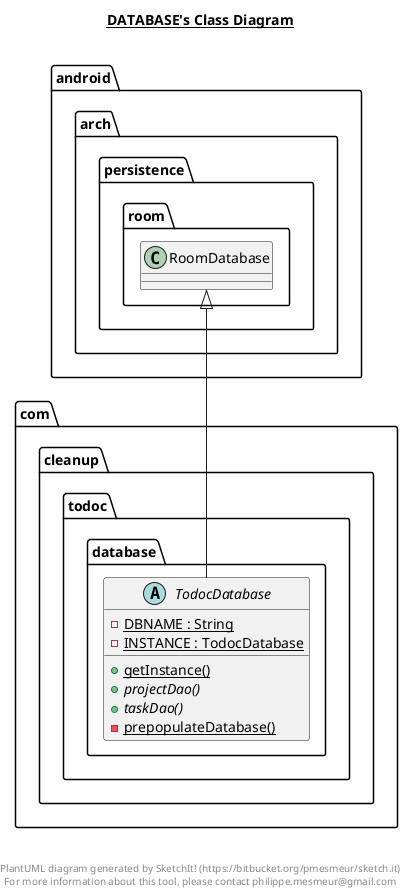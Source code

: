 @startuml

title __DATABASE's Class Diagram__\n

  namespace com {
    namespace cleanup.todoc {
      namespace database {
        abstract class com.cleanup.todoc.database.TodocDatabase {
            {static} - DBNAME : String
            {static} - INSTANCE : TodocDatabase
            {static} + getInstance()
            {abstract} + projectDao()
            {abstract} + taskDao()
            {static} - prepopulateDatabase()
        }
      }
    }
  }
  

  com.cleanup.todoc.database.TodocDatabase -up-|> android.arch.persistence.room.RoomDatabase


right footer


PlantUML diagram generated by SketchIt! (https://bitbucket.org/pmesmeur/sketch.it)
For more information about this tool, please contact philippe.mesmeur@gmail.com
endfooter

@enduml
